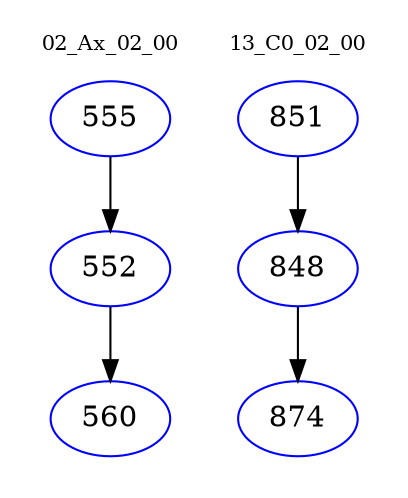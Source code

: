 digraph{
subgraph cluster_0 {
color = white
label = "02_Ax_02_00";
fontsize=10;
T0_555 [label="555", color="blue"]
T0_555 -> T0_552 [color="black"]
T0_552 [label="552", color="blue"]
T0_552 -> T0_560 [color="black"]
T0_560 [label="560", color="blue"]
}
subgraph cluster_1 {
color = white
label = "13_C0_02_00";
fontsize=10;
T1_851 [label="851", color="blue"]
T1_851 -> T1_848 [color="black"]
T1_848 [label="848", color="blue"]
T1_848 -> T1_874 [color="black"]
T1_874 [label="874", color="blue"]
}
}

